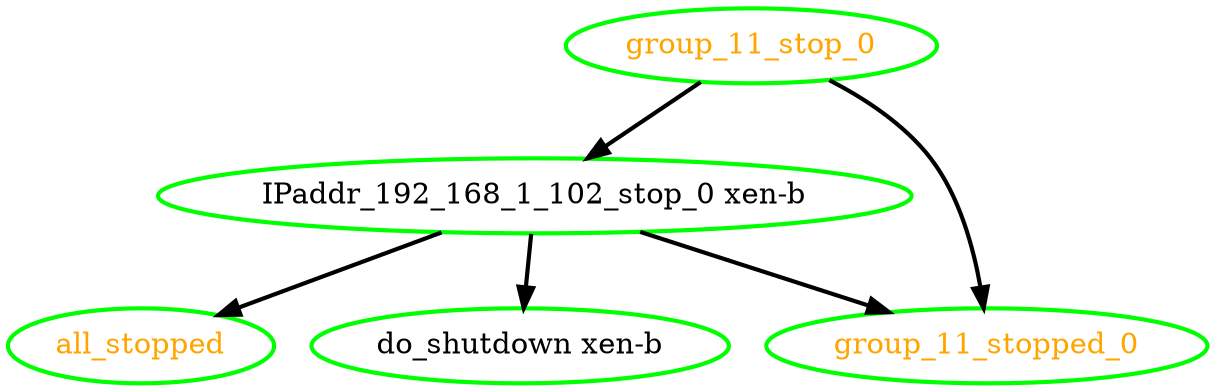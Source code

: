 digraph "g" {
"IPaddr_192_168_1_102_stop_0 xen-b" -> "all_stopped" [ style = bold]
"IPaddr_192_168_1_102_stop_0 xen-b" -> "do_shutdown xen-b" [ style = bold]
"IPaddr_192_168_1_102_stop_0 xen-b" -> "group_11_stopped_0" [ style = bold]
"IPaddr_192_168_1_102_stop_0 xen-b" [ style=bold color="green" fontcolor="black"  ]
"all_stopped" [ style=bold color="green" fontcolor="orange"  ]
"do_shutdown xen-b" [ style=bold color="green" fontcolor="black"  ]
"group_11_stop_0" -> "IPaddr_192_168_1_102_stop_0 xen-b" [ style = bold]
"group_11_stop_0" -> "group_11_stopped_0" [ style = bold]
"group_11_stop_0" [ style=bold color="green" fontcolor="orange"  ]
"group_11_stopped_0" [ style=bold color="green" fontcolor="orange"  ]
}
